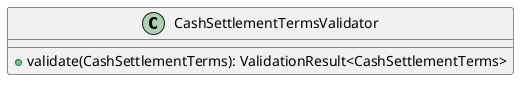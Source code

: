 @startuml

    class CashSettlementTermsValidator [[CashSettlementTermsValidator.html]] {
        +validate(CashSettlementTerms): ValidationResult<CashSettlementTerms>
    }

@enduml
